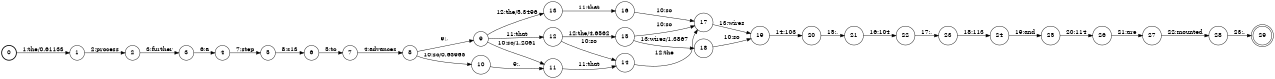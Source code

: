 digraph FST {
rankdir = LR;
size = "8.5,11";
label = "";
center = 1;
orientation = Portrait;
ranksep = "0.4";
nodesep = "0.25";
0 [label = "0", shape = circle, style = bold, fontsize = 14]
	0 -> 1 [label = "1:the/0.61133", fontsize = 14];
1 [label = "1", shape = circle, style = solid, fontsize = 14]
	1 -> 2 [label = "2:process", fontsize = 14];
2 [label = "2", shape = circle, style = solid, fontsize = 14]
	2 -> 3 [label = "3:further", fontsize = 14];
3 [label = "3", shape = circle, style = solid, fontsize = 14]
	3 -> 4 [label = "6:a", fontsize = 14];
4 [label = "4", shape = circle, style = solid, fontsize = 14]
	4 -> 5 [label = "7:step", fontsize = 14];
5 [label = "5", shape = circle, style = solid, fontsize = 14]
	5 -> 6 [label = "8:s13", fontsize = 14];
6 [label = "6", shape = circle, style = solid, fontsize = 14]
	6 -> 7 [label = "5:to", fontsize = 14];
7 [label = "7", shape = circle, style = solid, fontsize = 14]
	7 -> 8 [label = "4:advances", fontsize = 14];
8 [label = "8", shape = circle, style = solid, fontsize = 14]
	8 -> 9 [label = "9:,", fontsize = 14];
	8 -> 10 [label = "10:so/0.63965", fontsize = 14];
9 [label = "9", shape = circle, style = solid, fontsize = 14]
	9 -> 13 [label = "12:the/5.3496", fontsize = 14];
	9 -> 11 [label = "10:so/1.2061", fontsize = 14];
	9 -> 12 [label = "11:that", fontsize = 14];
10 [label = "10", shape = circle, style = solid, fontsize = 14]
	10 -> 11 [label = "9:,", fontsize = 14];
11 [label = "11", shape = circle, style = solid, fontsize = 14]
	11 -> 14 [label = "11:that", fontsize = 14];
12 [label = "12", shape = circle, style = solid, fontsize = 14]
	12 -> 15 [label = "12:the/4.6562", fontsize = 14];
	12 -> 14 [label = "10:so", fontsize = 14];
13 [label = "13", shape = circle, style = solid, fontsize = 14]
	13 -> 16 [label = "11:that", fontsize = 14];
14 [label = "14", shape = circle, style = solid, fontsize = 14]
	14 -> 17 [label = "12:the", fontsize = 14];
15 [label = "15", shape = circle, style = solid, fontsize = 14]
	15 -> 17 [label = "10:so", fontsize = 14];
	15 -> 18 [label = "13:wires/1.3867", fontsize = 14];
16 [label = "16", shape = circle, style = solid, fontsize = 14]
	16 -> 17 [label = "10:so", fontsize = 14];
17 [label = "17", shape = circle, style = solid, fontsize = 14]
	17 -> 19 [label = "13:wires", fontsize = 14];
18 [label = "18", shape = circle, style = solid, fontsize = 14]
	18 -> 19 [label = "10:so", fontsize = 14];
19 [label = "19", shape = circle, style = solid, fontsize = 14]
	19 -> 20 [label = "14:103", fontsize = 14];
20 [label = "20", shape = circle, style = solid, fontsize = 14]
	20 -> 21 [label = "15:,", fontsize = 14];
21 [label = "21", shape = circle, style = solid, fontsize = 14]
	21 -> 22 [label = "16:104", fontsize = 14];
22 [label = "22", shape = circle, style = solid, fontsize = 14]
	22 -> 23 [label = "17:,", fontsize = 14];
23 [label = "23", shape = circle, style = solid, fontsize = 14]
	23 -> 24 [label = "18:113", fontsize = 14];
24 [label = "24", shape = circle, style = solid, fontsize = 14]
	24 -> 25 [label = "19:and", fontsize = 14];
25 [label = "25", shape = circle, style = solid, fontsize = 14]
	25 -> 26 [label = "20:114", fontsize = 14];
26 [label = "26", shape = circle, style = solid, fontsize = 14]
	26 -> 27 [label = "21:are", fontsize = 14];
27 [label = "27", shape = circle, style = solid, fontsize = 14]
	27 -> 28 [label = "22:mounted", fontsize = 14];
28 [label = "28", shape = circle, style = solid, fontsize = 14]
	28 -> 29 [label = "23:.", fontsize = 14];
29 [label = "29", shape = doublecircle, style = solid, fontsize = 14]
}
